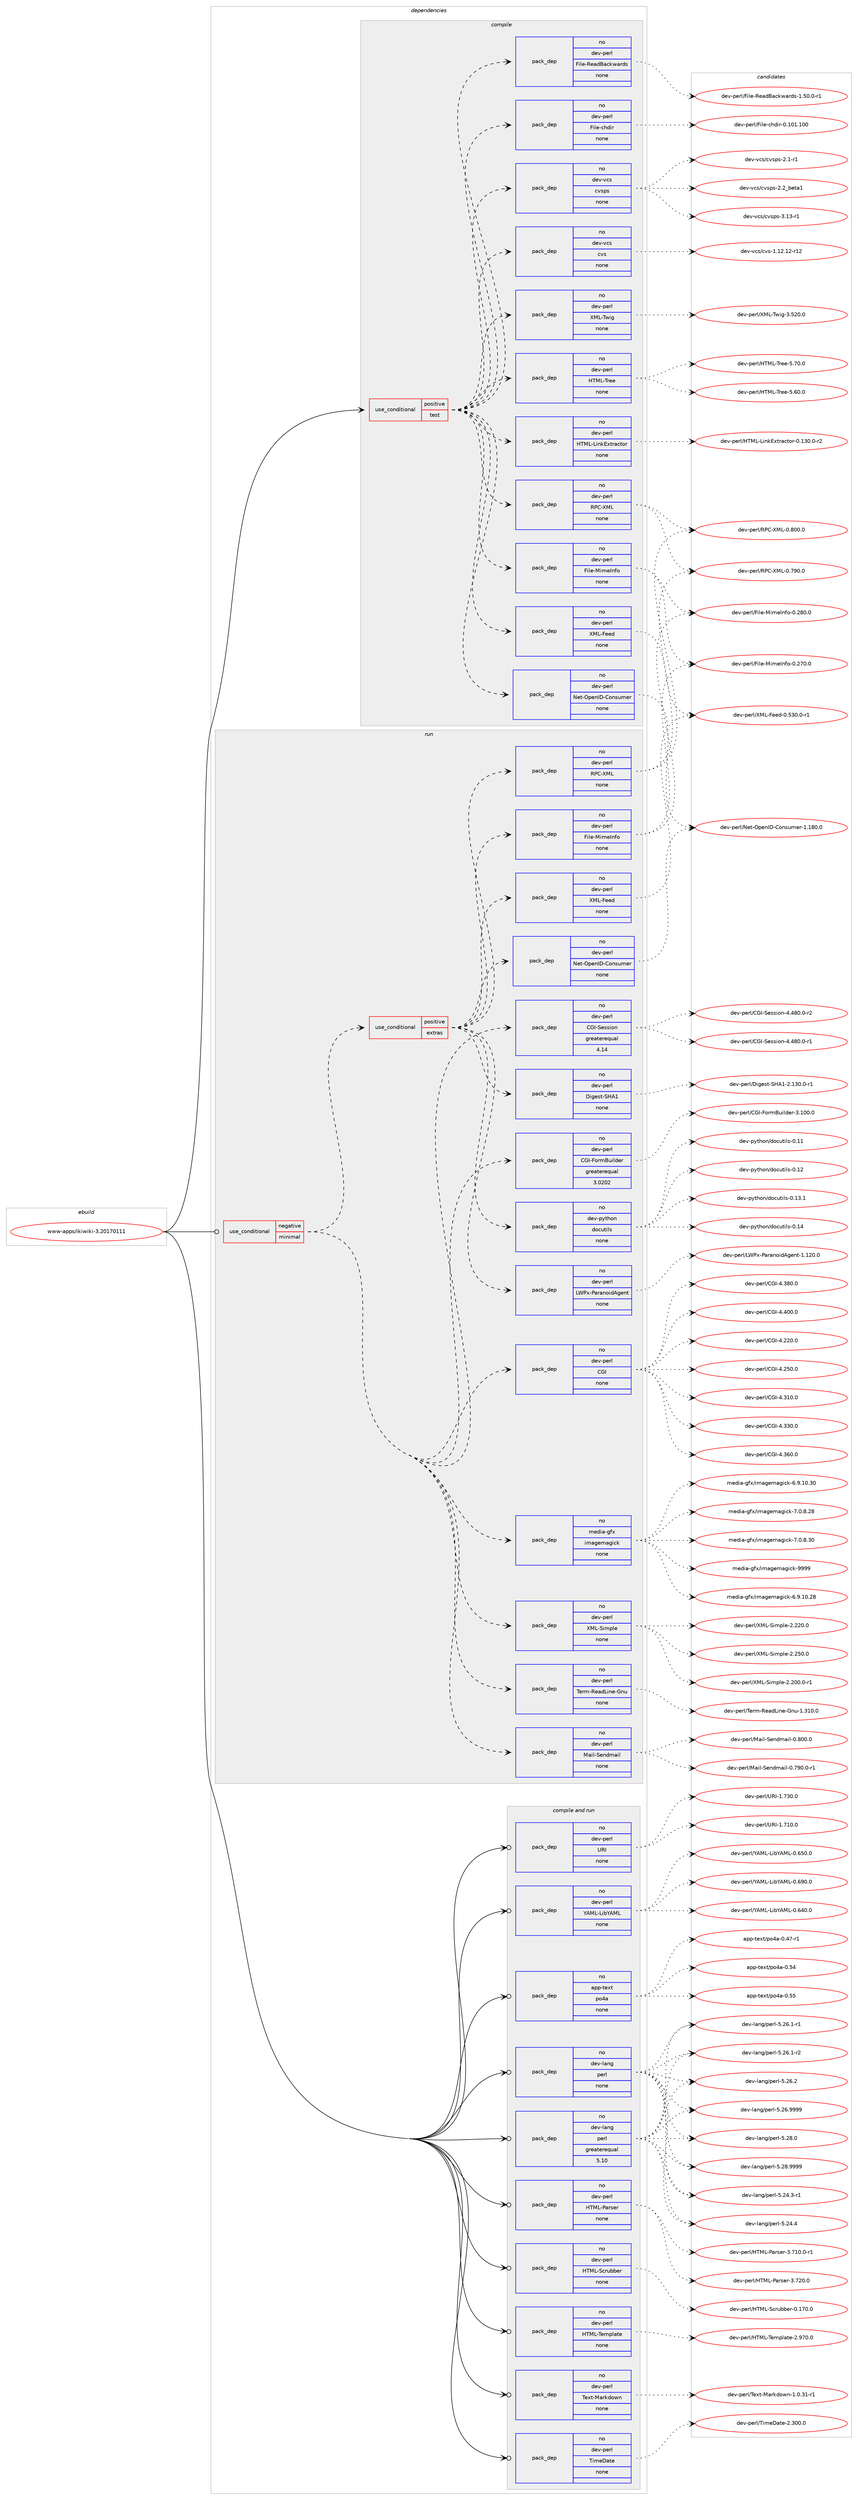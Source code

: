 digraph prolog {

# *************
# Graph options
# *************

newrank=true;
concentrate=true;
compound=true;
graph [rankdir=LR,fontname=Helvetica,fontsize=10,ranksep=1.5];#, ranksep=2.5, nodesep=0.2];
edge  [arrowhead=vee];
node  [fontname=Helvetica,fontsize=10];

# **********
# The ebuild
# **********

subgraph cluster_leftcol {
color=gray;
rank=same;
label=<<i>ebuild</i>>;
id [label="www-apps/ikiwiki-3.20170111", color=red, width=4, href="../www-apps/ikiwiki-3.20170111.svg"];
}

# ****************
# The dependencies
# ****************

subgraph cluster_midcol {
color=gray;
label=<<i>dependencies</i>>;
subgraph cluster_compile {
fillcolor="#eeeeee";
style=filled;
label=<<i>compile</i>>;
subgraph cond463022 {
dependency1744817 [label=<<TABLE BORDER="0" CELLBORDER="1" CELLSPACING="0" CELLPADDING="4"><TR><TD ROWSPAN="3" CELLPADDING="10">use_conditional</TD></TR><TR><TD>positive</TD></TR><TR><TD>test</TD></TR></TABLE>>, shape=none, color=red];
subgraph pack1252615 {
dependency1744818 [label=<<TABLE BORDER="0" CELLBORDER="1" CELLSPACING="0" CELLPADDING="4" WIDTH="220"><TR><TD ROWSPAN="6" CELLPADDING="30">pack_dep</TD></TR><TR><TD WIDTH="110">no</TD></TR><TR><TD>dev-perl</TD></TR><TR><TD>File-chdir</TD></TR><TR><TD>none</TD></TR><TR><TD></TD></TR></TABLE>>, shape=none, color=blue];
}
dependency1744817:e -> dependency1744818:w [weight=20,style="dashed",arrowhead="vee"];
subgraph pack1252616 {
dependency1744819 [label=<<TABLE BORDER="0" CELLBORDER="1" CELLSPACING="0" CELLPADDING="4" WIDTH="220"><TR><TD ROWSPAN="6" CELLPADDING="30">pack_dep</TD></TR><TR><TD WIDTH="110">no</TD></TR><TR><TD>dev-perl</TD></TR><TR><TD>File-ReadBackwards</TD></TR><TR><TD>none</TD></TR><TR><TD></TD></TR></TABLE>>, shape=none, color=blue];
}
dependency1744817:e -> dependency1744819:w [weight=20,style="dashed",arrowhead="vee"];
subgraph pack1252617 {
dependency1744820 [label=<<TABLE BORDER="0" CELLBORDER="1" CELLSPACING="0" CELLPADDING="4" WIDTH="220"><TR><TD ROWSPAN="6" CELLPADDING="30">pack_dep</TD></TR><TR><TD WIDTH="110">no</TD></TR><TR><TD>dev-perl</TD></TR><TR><TD>File-MimeInfo</TD></TR><TR><TD>none</TD></TR><TR><TD></TD></TR></TABLE>>, shape=none, color=blue];
}
dependency1744817:e -> dependency1744820:w [weight=20,style="dashed",arrowhead="vee"];
subgraph pack1252618 {
dependency1744821 [label=<<TABLE BORDER="0" CELLBORDER="1" CELLSPACING="0" CELLPADDING="4" WIDTH="220"><TR><TD ROWSPAN="6" CELLPADDING="30">pack_dep</TD></TR><TR><TD WIDTH="110">no</TD></TR><TR><TD>dev-perl</TD></TR><TR><TD>HTML-LinkExtractor</TD></TR><TR><TD>none</TD></TR><TR><TD></TD></TR></TABLE>>, shape=none, color=blue];
}
dependency1744817:e -> dependency1744821:w [weight=20,style="dashed",arrowhead="vee"];
subgraph pack1252619 {
dependency1744822 [label=<<TABLE BORDER="0" CELLBORDER="1" CELLSPACING="0" CELLPADDING="4" WIDTH="220"><TR><TD ROWSPAN="6" CELLPADDING="30">pack_dep</TD></TR><TR><TD WIDTH="110">no</TD></TR><TR><TD>dev-perl</TD></TR><TR><TD>HTML-Tree</TD></TR><TR><TD>none</TD></TR><TR><TD></TD></TR></TABLE>>, shape=none, color=blue];
}
dependency1744817:e -> dependency1744822:w [weight=20,style="dashed",arrowhead="vee"];
subgraph pack1252620 {
dependency1744823 [label=<<TABLE BORDER="0" CELLBORDER="1" CELLSPACING="0" CELLPADDING="4" WIDTH="220"><TR><TD ROWSPAN="6" CELLPADDING="30">pack_dep</TD></TR><TR><TD WIDTH="110">no</TD></TR><TR><TD>dev-perl</TD></TR><TR><TD>Net-OpenID-Consumer</TD></TR><TR><TD>none</TD></TR><TR><TD></TD></TR></TABLE>>, shape=none, color=blue];
}
dependency1744817:e -> dependency1744823:w [weight=20,style="dashed",arrowhead="vee"];
subgraph pack1252621 {
dependency1744824 [label=<<TABLE BORDER="0" CELLBORDER="1" CELLSPACING="0" CELLPADDING="4" WIDTH="220"><TR><TD ROWSPAN="6" CELLPADDING="30">pack_dep</TD></TR><TR><TD WIDTH="110">no</TD></TR><TR><TD>dev-perl</TD></TR><TR><TD>RPC-XML</TD></TR><TR><TD>none</TD></TR><TR><TD></TD></TR></TABLE>>, shape=none, color=blue];
}
dependency1744817:e -> dependency1744824:w [weight=20,style="dashed",arrowhead="vee"];
subgraph pack1252622 {
dependency1744825 [label=<<TABLE BORDER="0" CELLBORDER="1" CELLSPACING="0" CELLPADDING="4" WIDTH="220"><TR><TD ROWSPAN="6" CELLPADDING="30">pack_dep</TD></TR><TR><TD WIDTH="110">no</TD></TR><TR><TD>dev-perl</TD></TR><TR><TD>XML-Feed</TD></TR><TR><TD>none</TD></TR><TR><TD></TD></TR></TABLE>>, shape=none, color=blue];
}
dependency1744817:e -> dependency1744825:w [weight=20,style="dashed",arrowhead="vee"];
subgraph pack1252623 {
dependency1744826 [label=<<TABLE BORDER="0" CELLBORDER="1" CELLSPACING="0" CELLPADDING="4" WIDTH="220"><TR><TD ROWSPAN="6" CELLPADDING="30">pack_dep</TD></TR><TR><TD WIDTH="110">no</TD></TR><TR><TD>dev-perl</TD></TR><TR><TD>XML-Twig</TD></TR><TR><TD>none</TD></TR><TR><TD></TD></TR></TABLE>>, shape=none, color=blue];
}
dependency1744817:e -> dependency1744826:w [weight=20,style="dashed",arrowhead="vee"];
subgraph pack1252624 {
dependency1744827 [label=<<TABLE BORDER="0" CELLBORDER="1" CELLSPACING="0" CELLPADDING="4" WIDTH="220"><TR><TD ROWSPAN="6" CELLPADDING="30">pack_dep</TD></TR><TR><TD WIDTH="110">no</TD></TR><TR><TD>dev-vcs</TD></TR><TR><TD>cvs</TD></TR><TR><TD>none</TD></TR><TR><TD></TD></TR></TABLE>>, shape=none, color=blue];
}
dependency1744817:e -> dependency1744827:w [weight=20,style="dashed",arrowhead="vee"];
subgraph pack1252625 {
dependency1744828 [label=<<TABLE BORDER="0" CELLBORDER="1" CELLSPACING="0" CELLPADDING="4" WIDTH="220"><TR><TD ROWSPAN="6" CELLPADDING="30">pack_dep</TD></TR><TR><TD WIDTH="110">no</TD></TR><TR><TD>dev-vcs</TD></TR><TR><TD>cvsps</TD></TR><TR><TD>none</TD></TR><TR><TD></TD></TR></TABLE>>, shape=none, color=blue];
}
dependency1744817:e -> dependency1744828:w [weight=20,style="dashed",arrowhead="vee"];
}
id:e -> dependency1744817:w [weight=20,style="solid",arrowhead="vee"];
}
subgraph cluster_compileandrun {
fillcolor="#eeeeee";
style=filled;
label=<<i>compile and run</i>>;
subgraph pack1252626 {
dependency1744829 [label=<<TABLE BORDER="0" CELLBORDER="1" CELLSPACING="0" CELLPADDING="4" WIDTH="220"><TR><TD ROWSPAN="6" CELLPADDING="30">pack_dep</TD></TR><TR><TD WIDTH="110">no</TD></TR><TR><TD>app-text</TD></TR><TR><TD>po4a</TD></TR><TR><TD>none</TD></TR><TR><TD></TD></TR></TABLE>>, shape=none, color=blue];
}
id:e -> dependency1744829:w [weight=20,style="solid",arrowhead="odotvee"];
subgraph pack1252627 {
dependency1744830 [label=<<TABLE BORDER="0" CELLBORDER="1" CELLSPACING="0" CELLPADDING="4" WIDTH="220"><TR><TD ROWSPAN="6" CELLPADDING="30">pack_dep</TD></TR><TR><TD WIDTH="110">no</TD></TR><TR><TD>dev-lang</TD></TR><TR><TD>perl</TD></TR><TR><TD>greaterequal</TD></TR><TR><TD>5.10</TD></TR></TABLE>>, shape=none, color=blue];
}
id:e -> dependency1744830:w [weight=20,style="solid",arrowhead="odotvee"];
subgraph pack1252628 {
dependency1744831 [label=<<TABLE BORDER="0" CELLBORDER="1" CELLSPACING="0" CELLPADDING="4" WIDTH="220"><TR><TD ROWSPAN="6" CELLPADDING="30">pack_dep</TD></TR><TR><TD WIDTH="110">no</TD></TR><TR><TD>dev-lang</TD></TR><TR><TD>perl</TD></TR><TR><TD>none</TD></TR><TR><TD></TD></TR></TABLE>>, shape=none, color=blue];
}
id:e -> dependency1744831:w [weight=20,style="solid",arrowhead="odotvee"];
subgraph pack1252629 {
dependency1744832 [label=<<TABLE BORDER="0" CELLBORDER="1" CELLSPACING="0" CELLPADDING="4" WIDTH="220"><TR><TD ROWSPAN="6" CELLPADDING="30">pack_dep</TD></TR><TR><TD WIDTH="110">no</TD></TR><TR><TD>dev-perl</TD></TR><TR><TD>HTML-Parser</TD></TR><TR><TD>none</TD></TR><TR><TD></TD></TR></TABLE>>, shape=none, color=blue];
}
id:e -> dependency1744832:w [weight=20,style="solid",arrowhead="odotvee"];
subgraph pack1252630 {
dependency1744833 [label=<<TABLE BORDER="0" CELLBORDER="1" CELLSPACING="0" CELLPADDING="4" WIDTH="220"><TR><TD ROWSPAN="6" CELLPADDING="30">pack_dep</TD></TR><TR><TD WIDTH="110">no</TD></TR><TR><TD>dev-perl</TD></TR><TR><TD>HTML-Scrubber</TD></TR><TR><TD>none</TD></TR><TR><TD></TD></TR></TABLE>>, shape=none, color=blue];
}
id:e -> dependency1744833:w [weight=20,style="solid",arrowhead="odotvee"];
subgraph pack1252631 {
dependency1744834 [label=<<TABLE BORDER="0" CELLBORDER="1" CELLSPACING="0" CELLPADDING="4" WIDTH="220"><TR><TD ROWSPAN="6" CELLPADDING="30">pack_dep</TD></TR><TR><TD WIDTH="110">no</TD></TR><TR><TD>dev-perl</TD></TR><TR><TD>HTML-Template</TD></TR><TR><TD>none</TD></TR><TR><TD></TD></TR></TABLE>>, shape=none, color=blue];
}
id:e -> dependency1744834:w [weight=20,style="solid",arrowhead="odotvee"];
subgraph pack1252632 {
dependency1744835 [label=<<TABLE BORDER="0" CELLBORDER="1" CELLSPACING="0" CELLPADDING="4" WIDTH="220"><TR><TD ROWSPAN="6" CELLPADDING="30">pack_dep</TD></TR><TR><TD WIDTH="110">no</TD></TR><TR><TD>dev-perl</TD></TR><TR><TD>Text-Markdown</TD></TR><TR><TD>none</TD></TR><TR><TD></TD></TR></TABLE>>, shape=none, color=blue];
}
id:e -> dependency1744835:w [weight=20,style="solid",arrowhead="odotvee"];
subgraph pack1252633 {
dependency1744836 [label=<<TABLE BORDER="0" CELLBORDER="1" CELLSPACING="0" CELLPADDING="4" WIDTH="220"><TR><TD ROWSPAN="6" CELLPADDING="30">pack_dep</TD></TR><TR><TD WIDTH="110">no</TD></TR><TR><TD>dev-perl</TD></TR><TR><TD>TimeDate</TD></TR><TR><TD>none</TD></TR><TR><TD></TD></TR></TABLE>>, shape=none, color=blue];
}
id:e -> dependency1744836:w [weight=20,style="solid",arrowhead="odotvee"];
subgraph pack1252634 {
dependency1744837 [label=<<TABLE BORDER="0" CELLBORDER="1" CELLSPACING="0" CELLPADDING="4" WIDTH="220"><TR><TD ROWSPAN="6" CELLPADDING="30">pack_dep</TD></TR><TR><TD WIDTH="110">no</TD></TR><TR><TD>dev-perl</TD></TR><TR><TD>URI</TD></TR><TR><TD>none</TD></TR><TR><TD></TD></TR></TABLE>>, shape=none, color=blue];
}
id:e -> dependency1744837:w [weight=20,style="solid",arrowhead="odotvee"];
subgraph pack1252635 {
dependency1744838 [label=<<TABLE BORDER="0" CELLBORDER="1" CELLSPACING="0" CELLPADDING="4" WIDTH="220"><TR><TD ROWSPAN="6" CELLPADDING="30">pack_dep</TD></TR><TR><TD WIDTH="110">no</TD></TR><TR><TD>dev-perl</TD></TR><TR><TD>YAML-LibYAML</TD></TR><TR><TD>none</TD></TR><TR><TD></TD></TR></TABLE>>, shape=none, color=blue];
}
id:e -> dependency1744838:w [weight=20,style="solid",arrowhead="odotvee"];
}
subgraph cluster_run {
fillcolor="#eeeeee";
style=filled;
label=<<i>run</i>>;
subgraph cond463023 {
dependency1744839 [label=<<TABLE BORDER="0" CELLBORDER="1" CELLSPACING="0" CELLPADDING="4"><TR><TD ROWSPAN="3" CELLPADDING="10">use_conditional</TD></TR><TR><TD>negative</TD></TR><TR><TD>minimal</TD></TR></TABLE>>, shape=none, color=red];
subgraph pack1252636 {
dependency1744840 [label=<<TABLE BORDER="0" CELLBORDER="1" CELLSPACING="0" CELLPADDING="4" WIDTH="220"><TR><TD ROWSPAN="6" CELLPADDING="30">pack_dep</TD></TR><TR><TD WIDTH="110">no</TD></TR><TR><TD>dev-perl</TD></TR><TR><TD>CGI</TD></TR><TR><TD>none</TD></TR><TR><TD></TD></TR></TABLE>>, shape=none, color=blue];
}
dependency1744839:e -> dependency1744840:w [weight=20,style="dashed",arrowhead="vee"];
subgraph pack1252637 {
dependency1744841 [label=<<TABLE BORDER="0" CELLBORDER="1" CELLSPACING="0" CELLPADDING="4" WIDTH="220"><TR><TD ROWSPAN="6" CELLPADDING="30">pack_dep</TD></TR><TR><TD WIDTH="110">no</TD></TR><TR><TD>dev-perl</TD></TR><TR><TD>CGI-FormBuilder</TD></TR><TR><TD>greaterequal</TD></TR><TR><TD>3.0202</TD></TR></TABLE>>, shape=none, color=blue];
}
dependency1744839:e -> dependency1744841:w [weight=20,style="dashed",arrowhead="vee"];
subgraph pack1252638 {
dependency1744842 [label=<<TABLE BORDER="0" CELLBORDER="1" CELLSPACING="0" CELLPADDING="4" WIDTH="220"><TR><TD ROWSPAN="6" CELLPADDING="30">pack_dep</TD></TR><TR><TD WIDTH="110">no</TD></TR><TR><TD>dev-perl</TD></TR><TR><TD>CGI-Session</TD></TR><TR><TD>greaterequal</TD></TR><TR><TD>4.14</TD></TR></TABLE>>, shape=none, color=blue];
}
dependency1744839:e -> dependency1744842:w [weight=20,style="dashed",arrowhead="vee"];
subgraph pack1252639 {
dependency1744843 [label=<<TABLE BORDER="0" CELLBORDER="1" CELLSPACING="0" CELLPADDING="4" WIDTH="220"><TR><TD ROWSPAN="6" CELLPADDING="30">pack_dep</TD></TR><TR><TD WIDTH="110">no</TD></TR><TR><TD>dev-perl</TD></TR><TR><TD>Mail-Sendmail</TD></TR><TR><TD>none</TD></TR><TR><TD></TD></TR></TABLE>>, shape=none, color=blue];
}
dependency1744839:e -> dependency1744843:w [weight=20,style="dashed",arrowhead="vee"];
subgraph pack1252640 {
dependency1744844 [label=<<TABLE BORDER="0" CELLBORDER="1" CELLSPACING="0" CELLPADDING="4" WIDTH="220"><TR><TD ROWSPAN="6" CELLPADDING="30">pack_dep</TD></TR><TR><TD WIDTH="110">no</TD></TR><TR><TD>dev-perl</TD></TR><TR><TD>Term-ReadLine-Gnu</TD></TR><TR><TD>none</TD></TR><TR><TD></TD></TR></TABLE>>, shape=none, color=blue];
}
dependency1744839:e -> dependency1744844:w [weight=20,style="dashed",arrowhead="vee"];
subgraph pack1252641 {
dependency1744845 [label=<<TABLE BORDER="0" CELLBORDER="1" CELLSPACING="0" CELLPADDING="4" WIDTH="220"><TR><TD ROWSPAN="6" CELLPADDING="30">pack_dep</TD></TR><TR><TD WIDTH="110">no</TD></TR><TR><TD>dev-perl</TD></TR><TR><TD>XML-Simple</TD></TR><TR><TD>none</TD></TR><TR><TD></TD></TR></TABLE>>, shape=none, color=blue];
}
dependency1744839:e -> dependency1744845:w [weight=20,style="dashed",arrowhead="vee"];
subgraph pack1252642 {
dependency1744846 [label=<<TABLE BORDER="0" CELLBORDER="1" CELLSPACING="0" CELLPADDING="4" WIDTH="220"><TR><TD ROWSPAN="6" CELLPADDING="30">pack_dep</TD></TR><TR><TD WIDTH="110">no</TD></TR><TR><TD>media-gfx</TD></TR><TR><TD>imagemagick</TD></TR><TR><TD>none</TD></TR><TR><TD></TD></TR></TABLE>>, shape=none, color=blue];
}
dependency1744839:e -> dependency1744846:w [weight=20,style="dashed",arrowhead="vee"];
subgraph cond463024 {
dependency1744847 [label=<<TABLE BORDER="0" CELLBORDER="1" CELLSPACING="0" CELLPADDING="4"><TR><TD ROWSPAN="3" CELLPADDING="10">use_conditional</TD></TR><TR><TD>positive</TD></TR><TR><TD>extras</TD></TR></TABLE>>, shape=none, color=red];
subgraph pack1252643 {
dependency1744848 [label=<<TABLE BORDER="0" CELLBORDER="1" CELLSPACING="0" CELLPADDING="4" WIDTH="220"><TR><TD ROWSPAN="6" CELLPADDING="30">pack_dep</TD></TR><TR><TD WIDTH="110">no</TD></TR><TR><TD>dev-python</TD></TR><TR><TD>docutils</TD></TR><TR><TD>none</TD></TR><TR><TD></TD></TR></TABLE>>, shape=none, color=blue];
}
dependency1744847:e -> dependency1744848:w [weight=20,style="dashed",arrowhead="vee"];
subgraph pack1252644 {
dependency1744849 [label=<<TABLE BORDER="0" CELLBORDER="1" CELLSPACING="0" CELLPADDING="4" WIDTH="220"><TR><TD ROWSPAN="6" CELLPADDING="30">pack_dep</TD></TR><TR><TD WIDTH="110">no</TD></TR><TR><TD>dev-perl</TD></TR><TR><TD>Digest-SHA1</TD></TR><TR><TD>none</TD></TR><TR><TD></TD></TR></TABLE>>, shape=none, color=blue];
}
dependency1744847:e -> dependency1744849:w [weight=20,style="dashed",arrowhead="vee"];
subgraph pack1252645 {
dependency1744850 [label=<<TABLE BORDER="0" CELLBORDER="1" CELLSPACING="0" CELLPADDING="4" WIDTH="220"><TR><TD ROWSPAN="6" CELLPADDING="30">pack_dep</TD></TR><TR><TD WIDTH="110">no</TD></TR><TR><TD>dev-perl</TD></TR><TR><TD>File-MimeInfo</TD></TR><TR><TD>none</TD></TR><TR><TD></TD></TR></TABLE>>, shape=none, color=blue];
}
dependency1744847:e -> dependency1744850:w [weight=20,style="dashed",arrowhead="vee"];
subgraph pack1252646 {
dependency1744851 [label=<<TABLE BORDER="0" CELLBORDER="1" CELLSPACING="0" CELLPADDING="4" WIDTH="220"><TR><TD ROWSPAN="6" CELLPADDING="30">pack_dep</TD></TR><TR><TD WIDTH="110">no</TD></TR><TR><TD>dev-perl</TD></TR><TR><TD>RPC-XML</TD></TR><TR><TD>none</TD></TR><TR><TD></TD></TR></TABLE>>, shape=none, color=blue];
}
dependency1744847:e -> dependency1744851:w [weight=20,style="dashed",arrowhead="vee"];
subgraph pack1252647 {
dependency1744852 [label=<<TABLE BORDER="0" CELLBORDER="1" CELLSPACING="0" CELLPADDING="4" WIDTH="220"><TR><TD ROWSPAN="6" CELLPADDING="30">pack_dep</TD></TR><TR><TD WIDTH="110">no</TD></TR><TR><TD>dev-perl</TD></TR><TR><TD>XML-Feed</TD></TR><TR><TD>none</TD></TR><TR><TD></TD></TR></TABLE>>, shape=none, color=blue];
}
dependency1744847:e -> dependency1744852:w [weight=20,style="dashed",arrowhead="vee"];
subgraph pack1252648 {
dependency1744853 [label=<<TABLE BORDER="0" CELLBORDER="1" CELLSPACING="0" CELLPADDING="4" WIDTH="220"><TR><TD ROWSPAN="6" CELLPADDING="30">pack_dep</TD></TR><TR><TD WIDTH="110">no</TD></TR><TR><TD>dev-perl</TD></TR><TR><TD>LWPx-ParanoidAgent</TD></TR><TR><TD>none</TD></TR><TR><TD></TD></TR></TABLE>>, shape=none, color=blue];
}
dependency1744847:e -> dependency1744853:w [weight=20,style="dashed",arrowhead="vee"];
subgraph pack1252649 {
dependency1744854 [label=<<TABLE BORDER="0" CELLBORDER="1" CELLSPACING="0" CELLPADDING="4" WIDTH="220"><TR><TD ROWSPAN="6" CELLPADDING="30">pack_dep</TD></TR><TR><TD WIDTH="110">no</TD></TR><TR><TD>dev-perl</TD></TR><TR><TD>Net-OpenID-Consumer</TD></TR><TR><TD>none</TD></TR><TR><TD></TD></TR></TABLE>>, shape=none, color=blue];
}
dependency1744847:e -> dependency1744854:w [weight=20,style="dashed",arrowhead="vee"];
}
dependency1744839:e -> dependency1744847:w [weight=20,style="dashed",arrowhead="vee"];
}
id:e -> dependency1744839:w [weight=20,style="solid",arrowhead="odot"];
}
}

# **************
# The candidates
# **************

subgraph cluster_choices {
rank=same;
color=gray;
label=<<i>candidates</i>>;

subgraph choice1252615 {
color=black;
nodesep=1;
choice100101118451121011141084770105108101459910410010511445484649484946494848 [label="dev-perl/File-chdir-0.101.100", color=red, width=4,href="../dev-perl/File-chdir-0.101.100.svg"];
dependency1744818:e -> choice100101118451121011141084770105108101459910410010511445484649484946494848:w [style=dotted,weight="100"];
}
subgraph choice1252616 {
color=black;
nodesep=1;
choice10010111845112101114108477010510810145821019710066979910711997114100115454946534846484511449 [label="dev-perl/File-ReadBackwards-1.50.0-r1", color=red, width=4,href="../dev-perl/File-ReadBackwards-1.50.0-r1.svg"];
dependency1744819:e -> choice10010111845112101114108477010510810145821019710066979910711997114100115454946534846484511449:w [style=dotted,weight="100"];
}
subgraph choice1252617 {
color=black;
nodesep=1;
choice1001011184511210111410847701051081014577105109101731101021114548465055484648 [label="dev-perl/File-MimeInfo-0.270.0", color=red, width=4,href="../dev-perl/File-MimeInfo-0.270.0.svg"];
choice1001011184511210111410847701051081014577105109101731101021114548465056484648 [label="dev-perl/File-MimeInfo-0.280.0", color=red, width=4,href="../dev-perl/File-MimeInfo-0.280.0.svg"];
dependency1744820:e -> choice1001011184511210111410847701051081014577105109101731101021114548465055484648:w [style=dotted,weight="100"];
dependency1744820:e -> choice1001011184511210111410847701051081014577105109101731101021114548465056484648:w [style=dotted,weight="100"];
}
subgraph choice1252618 {
color=black;
nodesep=1;
choice100101118451121011141084772847776457610511010769120116114979911611111445484649514846484511450 [label="dev-perl/HTML-LinkExtractor-0.130.0-r2", color=red, width=4,href="../dev-perl/HTML-LinkExtractor-0.130.0-r2.svg"];
dependency1744821:e -> choice100101118451121011141084772847776457610511010769120116114979911611111445484649514846484511450:w [style=dotted,weight="100"];
}
subgraph choice1252619 {
color=black;
nodesep=1;
choice100101118451121011141084772847776458411410110145534654484648 [label="dev-perl/HTML-Tree-5.60.0", color=red, width=4,href="../dev-perl/HTML-Tree-5.60.0.svg"];
choice100101118451121011141084772847776458411410110145534655484648 [label="dev-perl/HTML-Tree-5.70.0", color=red, width=4,href="../dev-perl/HTML-Tree-5.70.0.svg"];
dependency1744822:e -> choice100101118451121011141084772847776458411410110145534654484648:w [style=dotted,weight="100"];
dependency1744822:e -> choice100101118451121011141084772847776458411410110145534655484648:w [style=dotted,weight="100"];
}
subgraph choice1252620 {
color=black;
nodesep=1;
choice1001011184511210111410847781011164579112101110736845671111101151171091011144549464956484648 [label="dev-perl/Net-OpenID-Consumer-1.180.0", color=red, width=4,href="../dev-perl/Net-OpenID-Consumer-1.180.0.svg"];
dependency1744823:e -> choice1001011184511210111410847781011164579112101110736845671111101151171091011144549464956484648:w [style=dotted,weight="100"];
}
subgraph choice1252621 {
color=black;
nodesep=1;
choice1001011184511210111410847828067458877764548465557484648 [label="dev-perl/RPC-XML-0.790.0", color=red, width=4,href="../dev-perl/RPC-XML-0.790.0.svg"];
choice1001011184511210111410847828067458877764548465648484648 [label="dev-perl/RPC-XML-0.800.0", color=red, width=4,href="../dev-perl/RPC-XML-0.800.0.svg"];
dependency1744824:e -> choice1001011184511210111410847828067458877764548465557484648:w [style=dotted,weight="100"];
dependency1744824:e -> choice1001011184511210111410847828067458877764548465648484648:w [style=dotted,weight="100"];
}
subgraph choice1252622 {
color=black;
nodesep=1;
choice1001011184511210111410847887776457010110110045484653514846484511449 [label="dev-perl/XML-Feed-0.530.0-r1", color=red, width=4,href="../dev-perl/XML-Feed-0.530.0-r1.svg"];
dependency1744825:e -> choice1001011184511210111410847887776457010110110045484653514846484511449:w [style=dotted,weight="100"];
}
subgraph choice1252623 {
color=black;
nodesep=1;
choice100101118451121011141084788777645841191051034551465350484648 [label="dev-perl/XML-Twig-3.520.0", color=red, width=4,href="../dev-perl/XML-Twig-3.520.0.svg"];
dependency1744826:e -> choice100101118451121011141084788777645841191051034551465350484648:w [style=dotted,weight="100"];
}
subgraph choice1252624 {
color=black;
nodesep=1;
choice100101118451189911547991181154549464950464950451144950 [label="dev-vcs/cvs-1.12.12-r12", color=red, width=4,href="../dev-vcs/cvs-1.12.12-r12.svg"];
dependency1744827:e -> choice100101118451189911547991181154549464950464950451144950:w [style=dotted,weight="100"];
}
subgraph choice1252625 {
color=black;
nodesep=1;
choice10010111845118991154799118115112115455046494511449 [label="dev-vcs/cvsps-2.1-r1", color=red, width=4,href="../dev-vcs/cvsps-2.1-r1.svg"];
choice100101118451189911547991181151121154550465095981011169749 [label="dev-vcs/cvsps-2.2_beta1", color=red, width=4,href="../dev-vcs/cvsps-2.2_beta1.svg"];
choice1001011184511899115479911811511211545514649514511449 [label="dev-vcs/cvsps-3.13-r1", color=red, width=4,href="../dev-vcs/cvsps-3.13-r1.svg"];
dependency1744828:e -> choice10010111845118991154799118115112115455046494511449:w [style=dotted,weight="100"];
dependency1744828:e -> choice100101118451189911547991181151121154550465095981011169749:w [style=dotted,weight="100"];
dependency1744828:e -> choice1001011184511899115479911811511211545514649514511449:w [style=dotted,weight="100"];
}
subgraph choice1252626 {
color=black;
nodesep=1;
choice971121124511610112011647112111529745484652554511449 [label="app-text/po4a-0.47-r1", color=red, width=4,href="../app-text/po4a-0.47-r1.svg"];
choice97112112451161011201164711211152974548465352 [label="app-text/po4a-0.54", color=red, width=4,href="../app-text/po4a-0.54.svg"];
choice97112112451161011201164711211152974548465353 [label="app-text/po4a-0.55", color=red, width=4,href="../app-text/po4a-0.55.svg"];
dependency1744829:e -> choice971121124511610112011647112111529745484652554511449:w [style=dotted,weight="100"];
dependency1744829:e -> choice97112112451161011201164711211152974548465352:w [style=dotted,weight="100"];
dependency1744829:e -> choice97112112451161011201164711211152974548465353:w [style=dotted,weight="100"];
}
subgraph choice1252627 {
color=black;
nodesep=1;
choice100101118451089711010347112101114108455346505246514511449 [label="dev-lang/perl-5.24.3-r1", color=red, width=4,href="../dev-lang/perl-5.24.3-r1.svg"];
choice10010111845108971101034711210111410845534650524652 [label="dev-lang/perl-5.24.4", color=red, width=4,href="../dev-lang/perl-5.24.4.svg"];
choice100101118451089711010347112101114108455346505446494511449 [label="dev-lang/perl-5.26.1-r1", color=red, width=4,href="../dev-lang/perl-5.26.1-r1.svg"];
choice100101118451089711010347112101114108455346505446494511450 [label="dev-lang/perl-5.26.1-r2", color=red, width=4,href="../dev-lang/perl-5.26.1-r2.svg"];
choice10010111845108971101034711210111410845534650544650 [label="dev-lang/perl-5.26.2", color=red, width=4,href="../dev-lang/perl-5.26.2.svg"];
choice10010111845108971101034711210111410845534650544657575757 [label="dev-lang/perl-5.26.9999", color=red, width=4,href="../dev-lang/perl-5.26.9999.svg"];
choice10010111845108971101034711210111410845534650564648 [label="dev-lang/perl-5.28.0", color=red, width=4,href="../dev-lang/perl-5.28.0.svg"];
choice10010111845108971101034711210111410845534650564657575757 [label="dev-lang/perl-5.28.9999", color=red, width=4,href="../dev-lang/perl-5.28.9999.svg"];
dependency1744830:e -> choice100101118451089711010347112101114108455346505246514511449:w [style=dotted,weight="100"];
dependency1744830:e -> choice10010111845108971101034711210111410845534650524652:w [style=dotted,weight="100"];
dependency1744830:e -> choice100101118451089711010347112101114108455346505446494511449:w [style=dotted,weight="100"];
dependency1744830:e -> choice100101118451089711010347112101114108455346505446494511450:w [style=dotted,weight="100"];
dependency1744830:e -> choice10010111845108971101034711210111410845534650544650:w [style=dotted,weight="100"];
dependency1744830:e -> choice10010111845108971101034711210111410845534650544657575757:w [style=dotted,weight="100"];
dependency1744830:e -> choice10010111845108971101034711210111410845534650564648:w [style=dotted,weight="100"];
dependency1744830:e -> choice10010111845108971101034711210111410845534650564657575757:w [style=dotted,weight="100"];
}
subgraph choice1252628 {
color=black;
nodesep=1;
choice100101118451089711010347112101114108455346505246514511449 [label="dev-lang/perl-5.24.3-r1", color=red, width=4,href="../dev-lang/perl-5.24.3-r1.svg"];
choice10010111845108971101034711210111410845534650524652 [label="dev-lang/perl-5.24.4", color=red, width=4,href="../dev-lang/perl-5.24.4.svg"];
choice100101118451089711010347112101114108455346505446494511449 [label="dev-lang/perl-5.26.1-r1", color=red, width=4,href="../dev-lang/perl-5.26.1-r1.svg"];
choice100101118451089711010347112101114108455346505446494511450 [label="dev-lang/perl-5.26.1-r2", color=red, width=4,href="../dev-lang/perl-5.26.1-r2.svg"];
choice10010111845108971101034711210111410845534650544650 [label="dev-lang/perl-5.26.2", color=red, width=4,href="../dev-lang/perl-5.26.2.svg"];
choice10010111845108971101034711210111410845534650544657575757 [label="dev-lang/perl-5.26.9999", color=red, width=4,href="../dev-lang/perl-5.26.9999.svg"];
choice10010111845108971101034711210111410845534650564648 [label="dev-lang/perl-5.28.0", color=red, width=4,href="../dev-lang/perl-5.28.0.svg"];
choice10010111845108971101034711210111410845534650564657575757 [label="dev-lang/perl-5.28.9999", color=red, width=4,href="../dev-lang/perl-5.28.9999.svg"];
dependency1744831:e -> choice100101118451089711010347112101114108455346505246514511449:w [style=dotted,weight="100"];
dependency1744831:e -> choice10010111845108971101034711210111410845534650524652:w [style=dotted,weight="100"];
dependency1744831:e -> choice100101118451089711010347112101114108455346505446494511449:w [style=dotted,weight="100"];
dependency1744831:e -> choice100101118451089711010347112101114108455346505446494511450:w [style=dotted,weight="100"];
dependency1744831:e -> choice10010111845108971101034711210111410845534650544650:w [style=dotted,weight="100"];
dependency1744831:e -> choice10010111845108971101034711210111410845534650544657575757:w [style=dotted,weight="100"];
dependency1744831:e -> choice10010111845108971101034711210111410845534650564648:w [style=dotted,weight="100"];
dependency1744831:e -> choice10010111845108971101034711210111410845534650564657575757:w [style=dotted,weight="100"];
}
subgraph choice1252629 {
color=black;
nodesep=1;
choice10010111845112101114108477284777645809711411510111445514655494846484511449 [label="dev-perl/HTML-Parser-3.710.0-r1", color=red, width=4,href="../dev-perl/HTML-Parser-3.710.0-r1.svg"];
choice1001011184511210111410847728477764580971141151011144551465550484648 [label="dev-perl/HTML-Parser-3.720.0", color=red, width=4,href="../dev-perl/HTML-Parser-3.720.0.svg"];
dependency1744832:e -> choice10010111845112101114108477284777645809711411510111445514655494846484511449:w [style=dotted,weight="100"];
dependency1744832:e -> choice1001011184511210111410847728477764580971141151011144551465550484648:w [style=dotted,weight="100"];
}
subgraph choice1252630 {
color=black;
nodesep=1;
choice10010111845112101114108477284777645839911411798981011144548464955484648 [label="dev-perl/HTML-Scrubber-0.170.0", color=red, width=4,href="../dev-perl/HTML-Scrubber-0.170.0.svg"];
dependency1744833:e -> choice10010111845112101114108477284777645839911411798981011144548464955484648:w [style=dotted,weight="100"];
}
subgraph choice1252631 {
color=black;
nodesep=1;
choice1001011184511210111410847728477764584101109112108971161014550465755484648 [label="dev-perl/HTML-Template-2.970.0", color=red, width=4,href="../dev-perl/HTML-Template-2.970.0.svg"];
dependency1744834:e -> choice1001011184511210111410847728477764584101109112108971161014550465755484648:w [style=dotted,weight="100"];
}
subgraph choice1252632 {
color=black;
nodesep=1;
choice100101118451121011141084784101120116457797114107100111119110454946484651494511449 [label="dev-perl/Text-Markdown-1.0.31-r1", color=red, width=4,href="../dev-perl/Text-Markdown-1.0.31-r1.svg"];
dependency1744835:e -> choice100101118451121011141084784101120116457797114107100111119110454946484651494511449:w [style=dotted,weight="100"];
}
subgraph choice1252633 {
color=black;
nodesep=1;
choice10010111845112101114108478410510910168971161014550465148484648 [label="dev-perl/TimeDate-2.300.0", color=red, width=4,href="../dev-perl/TimeDate-2.300.0.svg"];
dependency1744836:e -> choice10010111845112101114108478410510910168971161014550465148484648:w [style=dotted,weight="100"];
}
subgraph choice1252634 {
color=black;
nodesep=1;
choice10010111845112101114108478582734549465549484648 [label="dev-perl/URI-1.710.0", color=red, width=4,href="../dev-perl/URI-1.710.0.svg"];
choice10010111845112101114108478582734549465551484648 [label="dev-perl/URI-1.730.0", color=red, width=4,href="../dev-perl/URI-1.730.0.svg"];
dependency1744837:e -> choice10010111845112101114108478582734549465549484648:w [style=dotted,weight="100"];
dependency1744837:e -> choice10010111845112101114108478582734549465551484648:w [style=dotted,weight="100"];
}
subgraph choice1252635 {
color=black;
nodesep=1;
choice100101118451121011141084789657776457610598896577764548465452484648 [label="dev-perl/YAML-LibYAML-0.640.0", color=red, width=4,href="../dev-perl/YAML-LibYAML-0.640.0.svg"];
choice100101118451121011141084789657776457610598896577764548465453484648 [label="dev-perl/YAML-LibYAML-0.650.0", color=red, width=4,href="../dev-perl/YAML-LibYAML-0.650.0.svg"];
choice100101118451121011141084789657776457610598896577764548465457484648 [label="dev-perl/YAML-LibYAML-0.690.0", color=red, width=4,href="../dev-perl/YAML-LibYAML-0.690.0.svg"];
dependency1744838:e -> choice100101118451121011141084789657776457610598896577764548465452484648:w [style=dotted,weight="100"];
dependency1744838:e -> choice100101118451121011141084789657776457610598896577764548465453484648:w [style=dotted,weight="100"];
dependency1744838:e -> choice100101118451121011141084789657776457610598896577764548465457484648:w [style=dotted,weight="100"];
}
subgraph choice1252636 {
color=black;
nodesep=1;
choice10010111845112101114108476771734552465050484648 [label="dev-perl/CGI-4.220.0", color=red, width=4,href="../dev-perl/CGI-4.220.0.svg"];
choice10010111845112101114108476771734552465053484648 [label="dev-perl/CGI-4.250.0", color=red, width=4,href="../dev-perl/CGI-4.250.0.svg"];
choice10010111845112101114108476771734552465149484648 [label="dev-perl/CGI-4.310.0", color=red, width=4,href="../dev-perl/CGI-4.310.0.svg"];
choice10010111845112101114108476771734552465151484648 [label="dev-perl/CGI-4.330.0", color=red, width=4,href="../dev-perl/CGI-4.330.0.svg"];
choice10010111845112101114108476771734552465154484648 [label="dev-perl/CGI-4.360.0", color=red, width=4,href="../dev-perl/CGI-4.360.0.svg"];
choice10010111845112101114108476771734552465156484648 [label="dev-perl/CGI-4.380.0", color=red, width=4,href="../dev-perl/CGI-4.380.0.svg"];
choice10010111845112101114108476771734552465248484648 [label="dev-perl/CGI-4.400.0", color=red, width=4,href="../dev-perl/CGI-4.400.0.svg"];
dependency1744840:e -> choice10010111845112101114108476771734552465050484648:w [style=dotted,weight="100"];
dependency1744840:e -> choice10010111845112101114108476771734552465053484648:w [style=dotted,weight="100"];
dependency1744840:e -> choice10010111845112101114108476771734552465149484648:w [style=dotted,weight="100"];
dependency1744840:e -> choice10010111845112101114108476771734552465151484648:w [style=dotted,weight="100"];
dependency1744840:e -> choice10010111845112101114108476771734552465154484648:w [style=dotted,weight="100"];
dependency1744840:e -> choice10010111845112101114108476771734552465156484648:w [style=dotted,weight="100"];
dependency1744840:e -> choice10010111845112101114108476771734552465248484648:w [style=dotted,weight="100"];
}
subgraph choice1252637 {
color=black;
nodesep=1;
choice10010111845112101114108476771734570111114109661171051081001011144551464948484648 [label="dev-perl/CGI-FormBuilder-3.100.0", color=red, width=4,href="../dev-perl/CGI-FormBuilder-3.100.0.svg"];
dependency1744841:e -> choice10010111845112101114108476771734570111114109661171051081001011144551464948484648:w [style=dotted,weight="100"];
}
subgraph choice1252638 {
color=black;
nodesep=1;
choice1001011184511210111410847677173458310111511510511111045524652564846484511449 [label="dev-perl/CGI-Session-4.480.0-r1", color=red, width=4,href="../dev-perl/CGI-Session-4.480.0-r1.svg"];
choice1001011184511210111410847677173458310111511510511111045524652564846484511450 [label="dev-perl/CGI-Session-4.480.0-r2", color=red, width=4,href="../dev-perl/CGI-Session-4.480.0-r2.svg"];
dependency1744842:e -> choice1001011184511210111410847677173458310111511510511111045524652564846484511449:w [style=dotted,weight="100"];
dependency1744842:e -> choice1001011184511210111410847677173458310111511510511111045524652564846484511450:w [style=dotted,weight="100"];
}
subgraph choice1252639 {
color=black;
nodesep=1;
choice1001011184511210111410847779710510845831011101001099710510845484655574846484511449 [label="dev-perl/Mail-Sendmail-0.790.0-r1", color=red, width=4,href="../dev-perl/Mail-Sendmail-0.790.0-r1.svg"];
choice100101118451121011141084777971051084583101110100109971051084548465648484648 [label="dev-perl/Mail-Sendmail-0.800.0", color=red, width=4,href="../dev-perl/Mail-Sendmail-0.800.0.svg"];
dependency1744843:e -> choice1001011184511210111410847779710510845831011101001099710510845484655574846484511449:w [style=dotted,weight="100"];
dependency1744843:e -> choice100101118451121011141084777971051084583101110100109971051084548465648484648:w [style=dotted,weight="100"];
}
subgraph choice1252640 {
color=black;
nodesep=1;
choice1001011184511210111410847841011141094582101971007610511010145711101174549465149484648 [label="dev-perl/Term-ReadLine-Gnu-1.310.0", color=red, width=4,href="../dev-perl/Term-ReadLine-Gnu-1.310.0.svg"];
dependency1744844:e -> choice1001011184511210111410847841011141094582101971007610511010145711101174549465149484648:w [style=dotted,weight="100"];
}
subgraph choice1252641 {
color=black;
nodesep=1;
choice1001011184511210111410847887776458310510911210810145504650484846484511449 [label="dev-perl/XML-Simple-2.200.0-r1", color=red, width=4,href="../dev-perl/XML-Simple-2.200.0-r1.svg"];
choice100101118451121011141084788777645831051091121081014550465050484648 [label="dev-perl/XML-Simple-2.220.0", color=red, width=4,href="../dev-perl/XML-Simple-2.220.0.svg"];
choice100101118451121011141084788777645831051091121081014550465053484648 [label="dev-perl/XML-Simple-2.250.0", color=red, width=4,href="../dev-perl/XML-Simple-2.250.0.svg"];
dependency1744845:e -> choice1001011184511210111410847887776458310510911210810145504650484846484511449:w [style=dotted,weight="100"];
dependency1744845:e -> choice100101118451121011141084788777645831051091121081014550465050484648:w [style=dotted,weight="100"];
dependency1744845:e -> choice100101118451121011141084788777645831051091121081014550465053484648:w [style=dotted,weight="100"];
}
subgraph choice1252642 {
color=black;
nodesep=1;
choice10910110010597451031021204710510997103101109971031059910745544657464948465056 [label="media-gfx/imagemagick-6.9.10.28", color=red, width=4,href="../media-gfx/imagemagick-6.9.10.28.svg"];
choice10910110010597451031021204710510997103101109971031059910745544657464948465148 [label="media-gfx/imagemagick-6.9.10.30", color=red, width=4,href="../media-gfx/imagemagick-6.9.10.30.svg"];
choice109101100105974510310212047105109971031011099710310599107455546484656465056 [label="media-gfx/imagemagick-7.0.8.28", color=red, width=4,href="../media-gfx/imagemagick-7.0.8.28.svg"];
choice109101100105974510310212047105109971031011099710310599107455546484656465148 [label="media-gfx/imagemagick-7.0.8.30", color=red, width=4,href="../media-gfx/imagemagick-7.0.8.30.svg"];
choice1091011001059745103102120471051099710310110997103105991074557575757 [label="media-gfx/imagemagick-9999", color=red, width=4,href="../media-gfx/imagemagick-9999.svg"];
dependency1744846:e -> choice10910110010597451031021204710510997103101109971031059910745544657464948465056:w [style=dotted,weight="100"];
dependency1744846:e -> choice10910110010597451031021204710510997103101109971031059910745544657464948465148:w [style=dotted,weight="100"];
dependency1744846:e -> choice109101100105974510310212047105109971031011099710310599107455546484656465056:w [style=dotted,weight="100"];
dependency1744846:e -> choice109101100105974510310212047105109971031011099710310599107455546484656465148:w [style=dotted,weight="100"];
dependency1744846:e -> choice1091011001059745103102120471051099710310110997103105991074557575757:w [style=dotted,weight="100"];
}
subgraph choice1252643 {
color=black;
nodesep=1;
choice1001011184511212111610411111047100111991171161051081154548464949 [label="dev-python/docutils-0.11", color=red, width=4,href="../dev-python/docutils-0.11.svg"];
choice1001011184511212111610411111047100111991171161051081154548464950 [label="dev-python/docutils-0.12", color=red, width=4,href="../dev-python/docutils-0.12.svg"];
choice10010111845112121116104111110471001119911711610510811545484649514649 [label="dev-python/docutils-0.13.1", color=red, width=4,href="../dev-python/docutils-0.13.1.svg"];
choice1001011184511212111610411111047100111991171161051081154548464952 [label="dev-python/docutils-0.14", color=red, width=4,href="../dev-python/docutils-0.14.svg"];
dependency1744848:e -> choice1001011184511212111610411111047100111991171161051081154548464949:w [style=dotted,weight="100"];
dependency1744848:e -> choice1001011184511212111610411111047100111991171161051081154548464950:w [style=dotted,weight="100"];
dependency1744848:e -> choice10010111845112121116104111110471001119911711610510811545484649514649:w [style=dotted,weight="100"];
dependency1744848:e -> choice1001011184511212111610411111047100111991171161051081154548464952:w [style=dotted,weight="100"];
}
subgraph choice1252644 {
color=black;
nodesep=1;
choice100101118451121011141084768105103101115116458372654945504649514846484511449 [label="dev-perl/Digest-SHA1-2.130.0-r1", color=red, width=4,href="../dev-perl/Digest-SHA1-2.130.0-r1.svg"];
dependency1744849:e -> choice100101118451121011141084768105103101115116458372654945504649514846484511449:w [style=dotted,weight="100"];
}
subgraph choice1252645 {
color=black;
nodesep=1;
choice1001011184511210111410847701051081014577105109101731101021114548465055484648 [label="dev-perl/File-MimeInfo-0.270.0", color=red, width=4,href="../dev-perl/File-MimeInfo-0.270.0.svg"];
choice1001011184511210111410847701051081014577105109101731101021114548465056484648 [label="dev-perl/File-MimeInfo-0.280.0", color=red, width=4,href="../dev-perl/File-MimeInfo-0.280.0.svg"];
dependency1744850:e -> choice1001011184511210111410847701051081014577105109101731101021114548465055484648:w [style=dotted,weight="100"];
dependency1744850:e -> choice1001011184511210111410847701051081014577105109101731101021114548465056484648:w [style=dotted,weight="100"];
}
subgraph choice1252646 {
color=black;
nodesep=1;
choice1001011184511210111410847828067458877764548465557484648 [label="dev-perl/RPC-XML-0.790.0", color=red, width=4,href="../dev-perl/RPC-XML-0.790.0.svg"];
choice1001011184511210111410847828067458877764548465648484648 [label="dev-perl/RPC-XML-0.800.0", color=red, width=4,href="../dev-perl/RPC-XML-0.800.0.svg"];
dependency1744851:e -> choice1001011184511210111410847828067458877764548465557484648:w [style=dotted,weight="100"];
dependency1744851:e -> choice1001011184511210111410847828067458877764548465648484648:w [style=dotted,weight="100"];
}
subgraph choice1252647 {
color=black;
nodesep=1;
choice1001011184511210111410847887776457010110110045484653514846484511449 [label="dev-perl/XML-Feed-0.530.0-r1", color=red, width=4,href="../dev-perl/XML-Feed-0.530.0-r1.svg"];
dependency1744852:e -> choice1001011184511210111410847887776457010110110045484653514846484511449:w [style=dotted,weight="100"];
}
subgraph choice1252648 {
color=black;
nodesep=1;
choice100101118451121011141084776878012045809711497110111105100651031011101164549464950484648 [label="dev-perl/LWPx-ParanoidAgent-1.120.0", color=red, width=4,href="../dev-perl/LWPx-ParanoidAgent-1.120.0.svg"];
dependency1744853:e -> choice100101118451121011141084776878012045809711497110111105100651031011101164549464950484648:w [style=dotted,weight="100"];
}
subgraph choice1252649 {
color=black;
nodesep=1;
choice1001011184511210111410847781011164579112101110736845671111101151171091011144549464956484648 [label="dev-perl/Net-OpenID-Consumer-1.180.0", color=red, width=4,href="../dev-perl/Net-OpenID-Consumer-1.180.0.svg"];
dependency1744854:e -> choice1001011184511210111410847781011164579112101110736845671111101151171091011144549464956484648:w [style=dotted,weight="100"];
}
}

}

